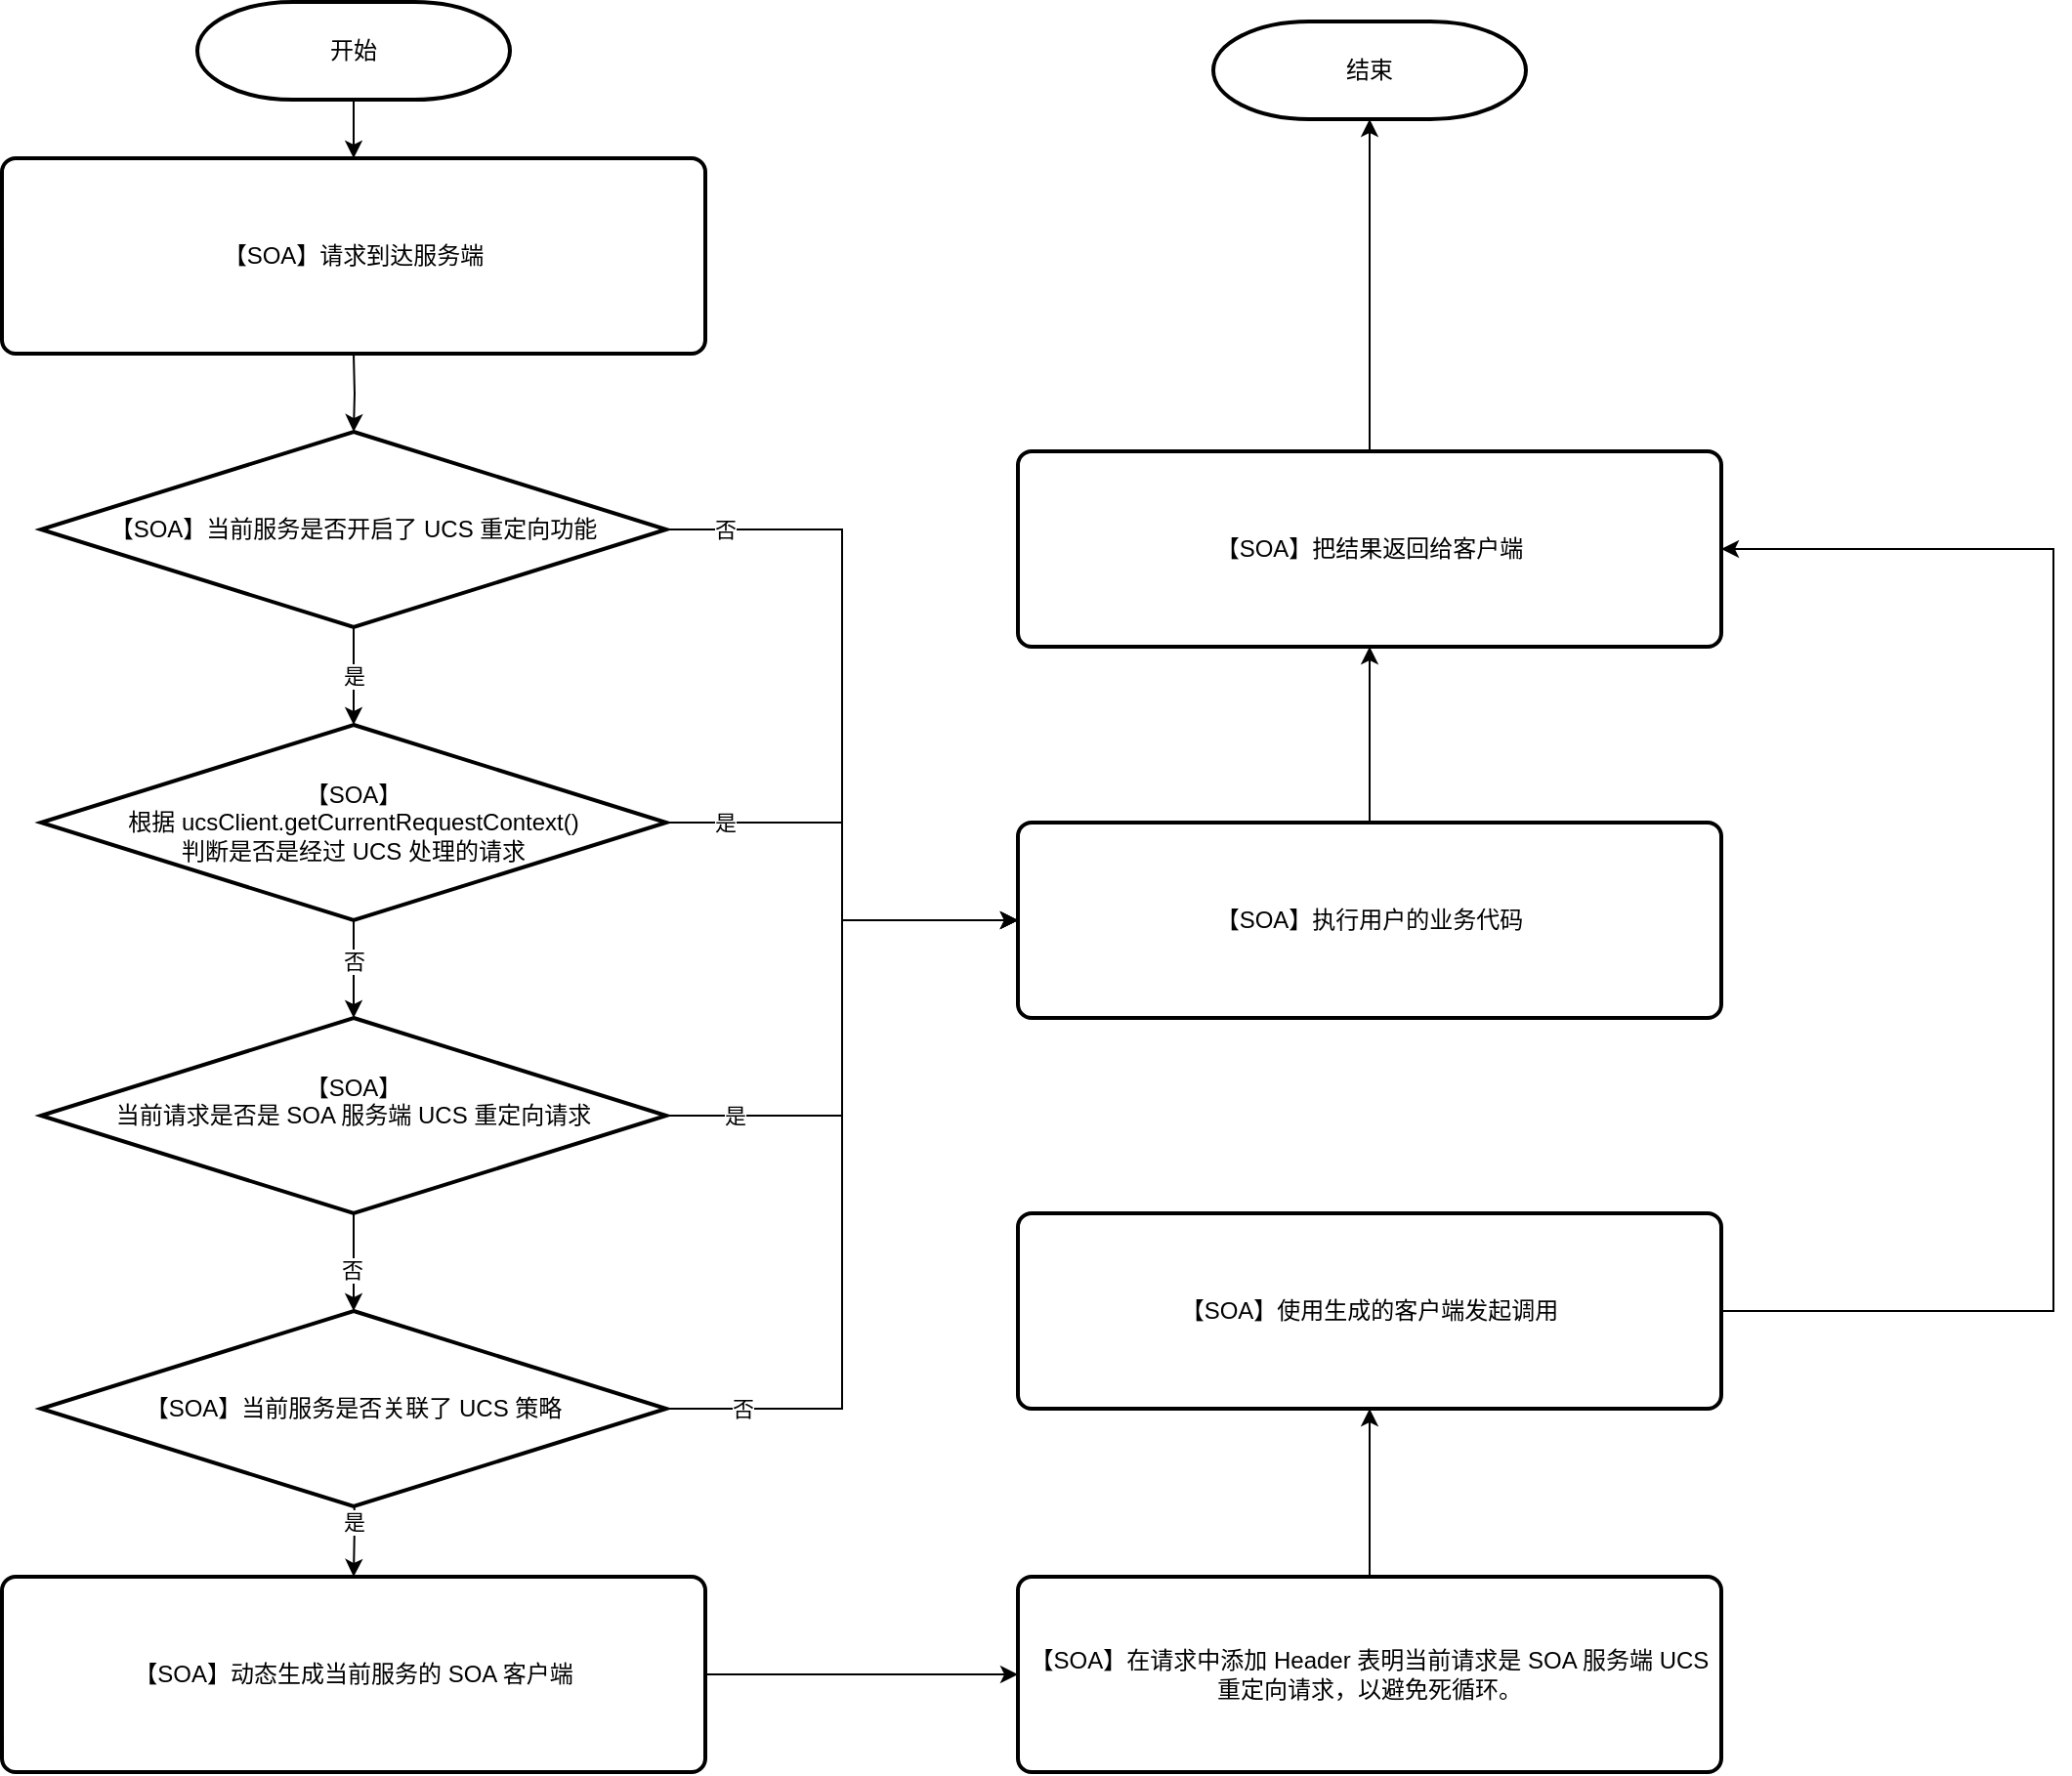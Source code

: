 <mxfile version="20.8.20" type="github">
  <diagram name="第 1 页" id="hiM7q3z67G3DkHhevFYv">
    <mxGraphModel dx="2049" dy="999" grid="1" gridSize="10" guides="1" tooltips="1" connect="1" arrows="1" fold="1" page="1" pageScale="1" pageWidth="827" pageHeight="1169" math="0" shadow="0">
      <root>
        <mxCell id="0" />
        <mxCell id="1" parent="0" />
        <mxCell id="pBGFCwBOouqmx3fvD6GJ-1" style="edgeStyle=orthogonalEdgeStyle;rounded=0;orthogonalLoop=1;jettySize=auto;html=1;exitX=0.5;exitY=1;exitDx=0;exitDy=0;exitPerimeter=0;entryX=0.5;entryY=0;entryDx=0;entryDy=0;" edge="1" parent="1" source="pBGFCwBOouqmx3fvD6GJ-2">
          <mxGeometry relative="1" as="geometry">
            <mxPoint x="260" y="110" as="targetPoint" />
          </mxGeometry>
        </mxCell>
        <mxCell id="pBGFCwBOouqmx3fvD6GJ-2" value="开始" style="strokeWidth=2;html=1;shape=mxgraph.flowchart.terminator;whiteSpace=wrap;" vertex="1" parent="1">
          <mxGeometry x="180" y="30" width="160" height="50" as="geometry" />
        </mxCell>
        <mxCell id="pBGFCwBOouqmx3fvD6GJ-3" style="edgeStyle=orthogonalEdgeStyle;rounded=0;orthogonalLoop=1;jettySize=auto;html=1;exitX=0.5;exitY=1;exitDx=0;exitDy=0;entryX=0.5;entryY=0;entryDx=0;entryDy=0;" edge="1" parent="1">
          <mxGeometry relative="1" as="geometry">
            <mxPoint x="260" y="210" as="sourcePoint" />
            <mxPoint x="260" y="250" as="targetPoint" />
          </mxGeometry>
        </mxCell>
        <mxCell id="pBGFCwBOouqmx3fvD6GJ-59" style="edgeStyle=orthogonalEdgeStyle;rounded=0;orthogonalLoop=1;jettySize=auto;html=1;exitX=0.5;exitY=0;exitDx=0;exitDy=0;entryX=0.5;entryY=1;entryDx=0;entryDy=0;" edge="1" parent="1" source="pBGFCwBOouqmx3fvD6GJ-6" target="pBGFCwBOouqmx3fvD6GJ-44">
          <mxGeometry relative="1" as="geometry" />
        </mxCell>
        <mxCell id="pBGFCwBOouqmx3fvD6GJ-6" value="【SOA】在请求中添加 Header 表明当前请求是 SOA 服务端 UCS 重定向请求，以避免死循环。" style="rounded=1;whiteSpace=wrap;html=1;absoluteArcSize=1;arcSize=14;strokeWidth=2;" vertex="1" parent="1">
          <mxGeometry x="600" y="836" width="360" height="100" as="geometry" />
        </mxCell>
        <mxCell id="pBGFCwBOouqmx3fvD6GJ-7" style="edgeStyle=orthogonalEdgeStyle;rounded=0;orthogonalLoop=1;jettySize=auto;html=1;exitX=0.5;exitY=1;exitDx=0;exitDy=0;exitPerimeter=0;entryX=0.5;entryY=0;entryDx=0;entryDy=0;entryPerimeter=0;" edge="1" parent="1" source="pBGFCwBOouqmx3fvD6GJ-11" target="pBGFCwBOouqmx3fvD6GJ-14">
          <mxGeometry relative="1" as="geometry" />
        </mxCell>
        <mxCell id="pBGFCwBOouqmx3fvD6GJ-8" value="否" style="edgeLabel;html=1;align=center;verticalAlign=middle;resizable=0;points=[];" vertex="1" connectable="0" parent="pBGFCwBOouqmx3fvD6GJ-7">
          <mxGeometry x="-0.175" y="1" relative="1" as="geometry">
            <mxPoint x="-1" as="offset" />
          </mxGeometry>
        </mxCell>
        <mxCell id="pBGFCwBOouqmx3fvD6GJ-9" style="edgeStyle=orthogonalEdgeStyle;rounded=0;orthogonalLoop=1;jettySize=auto;html=1;exitX=1;exitY=0.5;exitDx=0;exitDy=0;exitPerimeter=0;entryX=0;entryY=0.5;entryDx=0;entryDy=0;" edge="1" parent="1" source="pBGFCwBOouqmx3fvD6GJ-11" target="pBGFCwBOouqmx3fvD6GJ-31">
          <mxGeometry relative="1" as="geometry" />
        </mxCell>
        <mxCell id="pBGFCwBOouqmx3fvD6GJ-45" value="是" style="edgeLabel;html=1;align=center;verticalAlign=middle;resizable=0;points=[];" vertex="1" connectable="0" parent="pBGFCwBOouqmx3fvD6GJ-9">
          <mxGeometry x="-0.653" y="-2" relative="1" as="geometry">
            <mxPoint x="-10" y="-2" as="offset" />
          </mxGeometry>
        </mxCell>
        <mxCell id="pBGFCwBOouqmx3fvD6GJ-11" value="【SOA】&lt;br&gt;根据 ucsClient.getCurrentRequestContext()&lt;br&gt;判断是否是经过 UCS 处理的请求" style="strokeWidth=2;html=1;shape=mxgraph.flowchart.decision;whiteSpace=wrap;" vertex="1" parent="1">
          <mxGeometry x="100" y="400" width="320" height="100" as="geometry" />
        </mxCell>
        <mxCell id="pBGFCwBOouqmx3fvD6GJ-12" value="是" style="edgeStyle=orthogonalEdgeStyle;rounded=0;orthogonalLoop=1;jettySize=auto;html=1;entryX=0.5;entryY=0;entryDx=0;entryDy=0;" edge="1" parent="1" target="pBGFCwBOouqmx3fvD6GJ-17">
          <mxGeometry x="0.02" relative="1" as="geometry">
            <mxPoint x="260" y="780" as="sourcePoint" />
            <mxPoint as="offset" />
          </mxGeometry>
        </mxCell>
        <mxCell id="pBGFCwBOouqmx3fvD6GJ-43" style="edgeStyle=orthogonalEdgeStyle;rounded=0;orthogonalLoop=1;jettySize=auto;html=1;exitX=0.5;exitY=1;exitDx=0;exitDy=0;exitPerimeter=0;entryX=0.5;entryY=0;entryDx=0;entryDy=0;entryPerimeter=0;" edge="1" parent="1" source="pBGFCwBOouqmx3fvD6GJ-14" target="pBGFCwBOouqmx3fvD6GJ-42">
          <mxGeometry relative="1" as="geometry" />
        </mxCell>
        <mxCell id="pBGFCwBOouqmx3fvD6GJ-48" value="否" style="edgeLabel;html=1;align=center;verticalAlign=middle;resizable=0;points=[];" vertex="1" connectable="0" parent="pBGFCwBOouqmx3fvD6GJ-43">
          <mxGeometry x="0.162" y="-1" relative="1" as="geometry">
            <mxPoint as="offset" />
          </mxGeometry>
        </mxCell>
        <mxCell id="pBGFCwBOouqmx3fvD6GJ-49" value="是" style="edgeStyle=orthogonalEdgeStyle;rounded=0;orthogonalLoop=1;jettySize=auto;html=1;exitX=1;exitY=0.5;exitDx=0;exitDy=0;exitPerimeter=0;entryX=0;entryY=0.5;entryDx=0;entryDy=0;" edge="1" parent="1" source="pBGFCwBOouqmx3fvD6GJ-14" target="pBGFCwBOouqmx3fvD6GJ-31">
          <mxGeometry x="-0.75" relative="1" as="geometry">
            <Array as="points">
              <mxPoint x="510" y="600" />
              <mxPoint x="510" y="500" />
            </Array>
            <mxPoint as="offset" />
          </mxGeometry>
        </mxCell>
        <mxCell id="pBGFCwBOouqmx3fvD6GJ-14" value="【SOA】&lt;br&gt;当前请求是否是 SOA 服务端 UCS 重定向请求&lt;br&gt;&amp;nbsp; &amp;nbsp;" style="strokeWidth=2;html=1;shape=mxgraph.flowchart.decision;whiteSpace=wrap;" vertex="1" parent="1">
          <mxGeometry x="100" y="550" width="320" height="100" as="geometry" />
        </mxCell>
        <mxCell id="pBGFCwBOouqmx3fvD6GJ-52" style="edgeStyle=orthogonalEdgeStyle;rounded=0;orthogonalLoop=1;jettySize=auto;html=1;exitX=1;exitY=0.5;exitDx=0;exitDy=0;entryX=0;entryY=0.5;entryDx=0;entryDy=0;" edge="1" parent="1" source="pBGFCwBOouqmx3fvD6GJ-17" target="pBGFCwBOouqmx3fvD6GJ-6">
          <mxGeometry relative="1" as="geometry" />
        </mxCell>
        <mxCell id="pBGFCwBOouqmx3fvD6GJ-17" value="【SOA】动态生成当前服务的 SOA 客户端" style="rounded=1;whiteSpace=wrap;html=1;absoluteArcSize=1;arcSize=14;strokeWidth=2;" vertex="1" parent="1">
          <mxGeometry x="80" y="836" width="360" height="100" as="geometry" />
        </mxCell>
        <mxCell id="pBGFCwBOouqmx3fvD6GJ-26" value="是" style="edgeStyle=orthogonalEdgeStyle;rounded=0;orthogonalLoop=1;jettySize=auto;html=1;exitX=0.5;exitY=1;exitDx=0;exitDy=0;entryX=0.5;entryY=0;entryDx=0;entryDy=0;entryPerimeter=0;exitPerimeter=0;" edge="1" parent="1" source="pBGFCwBOouqmx3fvD6GJ-41" target="pBGFCwBOouqmx3fvD6GJ-11">
          <mxGeometry relative="1" as="geometry">
            <mxPoint x="260" y="420" as="sourcePoint" />
            <mxPoint x="260" y="460" as="targetPoint" />
          </mxGeometry>
        </mxCell>
        <mxCell id="pBGFCwBOouqmx3fvD6GJ-62" style="edgeStyle=orthogonalEdgeStyle;rounded=0;orthogonalLoop=1;jettySize=auto;html=1;exitX=0.5;exitY=0;exitDx=0;exitDy=0;entryX=0.5;entryY=1;entryDx=0;entryDy=0;entryPerimeter=0;" edge="1" parent="1" source="pBGFCwBOouqmx3fvD6GJ-29" target="pBGFCwBOouqmx3fvD6GJ-36">
          <mxGeometry relative="1" as="geometry" />
        </mxCell>
        <mxCell id="pBGFCwBOouqmx3fvD6GJ-29" value="【SOA】把结果返回给客户端" style="rounded=1;whiteSpace=wrap;html=1;absoluteArcSize=1;arcSize=14;strokeWidth=2;" vertex="1" parent="1">
          <mxGeometry x="600" y="260" width="360" height="100" as="geometry" />
        </mxCell>
        <mxCell id="pBGFCwBOouqmx3fvD6GJ-61" style="edgeStyle=orthogonalEdgeStyle;rounded=0;orthogonalLoop=1;jettySize=auto;html=1;exitX=0.5;exitY=0;exitDx=0;exitDy=0;entryX=0.5;entryY=1;entryDx=0;entryDy=0;" edge="1" parent="1" source="pBGFCwBOouqmx3fvD6GJ-31" target="pBGFCwBOouqmx3fvD6GJ-29">
          <mxGeometry relative="1" as="geometry" />
        </mxCell>
        <mxCell id="pBGFCwBOouqmx3fvD6GJ-31" value="【SOA】执行用户的业务代码" style="rounded=1;whiteSpace=wrap;html=1;absoluteArcSize=1;arcSize=14;strokeWidth=2;" vertex="1" parent="1">
          <mxGeometry x="600" y="450" width="360" height="100" as="geometry" />
        </mxCell>
        <mxCell id="pBGFCwBOouqmx3fvD6GJ-36" value="结束" style="strokeWidth=2;html=1;shape=mxgraph.flowchart.terminator;whiteSpace=wrap;" vertex="1" parent="1">
          <mxGeometry x="700" y="40" width="160" height="50" as="geometry" />
        </mxCell>
        <mxCell id="pBGFCwBOouqmx3fvD6GJ-37" value="【SOA】请求到达服务端" style="rounded=1;whiteSpace=wrap;html=1;absoluteArcSize=1;arcSize=14;strokeWidth=2;" vertex="1" parent="1">
          <mxGeometry x="80" y="110" width="360" height="100" as="geometry" />
        </mxCell>
        <mxCell id="pBGFCwBOouqmx3fvD6GJ-51" value="否" style="edgeStyle=orthogonalEdgeStyle;rounded=0;orthogonalLoop=1;jettySize=auto;html=1;exitX=1;exitY=0.5;exitDx=0;exitDy=0;exitPerimeter=0;entryX=0;entryY=0.5;entryDx=0;entryDy=0;" edge="1" parent="1" source="pBGFCwBOouqmx3fvD6GJ-41" target="pBGFCwBOouqmx3fvD6GJ-31">
          <mxGeometry x="-0.842" relative="1" as="geometry">
            <mxPoint as="offset" />
          </mxGeometry>
        </mxCell>
        <mxCell id="pBGFCwBOouqmx3fvD6GJ-41" value="【SOA】当前服务是否开启了 UCS 重定向功能" style="strokeWidth=2;html=1;shape=mxgraph.flowchart.decision;whiteSpace=wrap;" vertex="1" parent="1">
          <mxGeometry x="100" y="250" width="320" height="100" as="geometry" />
        </mxCell>
        <mxCell id="pBGFCwBOouqmx3fvD6GJ-50" value="否" style="edgeStyle=orthogonalEdgeStyle;rounded=0;orthogonalLoop=1;jettySize=auto;html=1;exitX=1;exitY=0.5;exitDx=0;exitDy=0;exitPerimeter=0;entryX=0;entryY=0.5;entryDx=0;entryDy=0;" edge="1" parent="1" source="pBGFCwBOouqmx3fvD6GJ-42" target="pBGFCwBOouqmx3fvD6GJ-31">
          <mxGeometry x="-0.822" relative="1" as="geometry">
            <mxPoint as="offset" />
          </mxGeometry>
        </mxCell>
        <mxCell id="pBGFCwBOouqmx3fvD6GJ-42" value="【SOA】当前服务是否关联了 UCS 策略" style="strokeWidth=2;html=1;shape=mxgraph.flowchart.decision;whiteSpace=wrap;" vertex="1" parent="1">
          <mxGeometry x="100" y="700" width="320" height="100" as="geometry" />
        </mxCell>
        <mxCell id="pBGFCwBOouqmx3fvD6GJ-60" style="edgeStyle=orthogonalEdgeStyle;rounded=0;orthogonalLoop=1;jettySize=auto;html=1;exitX=1;exitY=0.5;exitDx=0;exitDy=0;entryX=1;entryY=0.5;entryDx=0;entryDy=0;" edge="1" parent="1" source="pBGFCwBOouqmx3fvD6GJ-44" target="pBGFCwBOouqmx3fvD6GJ-29">
          <mxGeometry relative="1" as="geometry">
            <Array as="points">
              <mxPoint x="1130" y="700" />
              <mxPoint x="1130" y="310" />
            </Array>
          </mxGeometry>
        </mxCell>
        <mxCell id="pBGFCwBOouqmx3fvD6GJ-44" value="【SOA】使用生成的客户端发起调用" style="rounded=1;whiteSpace=wrap;html=1;absoluteArcSize=1;arcSize=14;strokeWidth=2;" vertex="1" parent="1">
          <mxGeometry x="600" y="650" width="360" height="100" as="geometry" />
        </mxCell>
      </root>
    </mxGraphModel>
  </diagram>
</mxfile>
